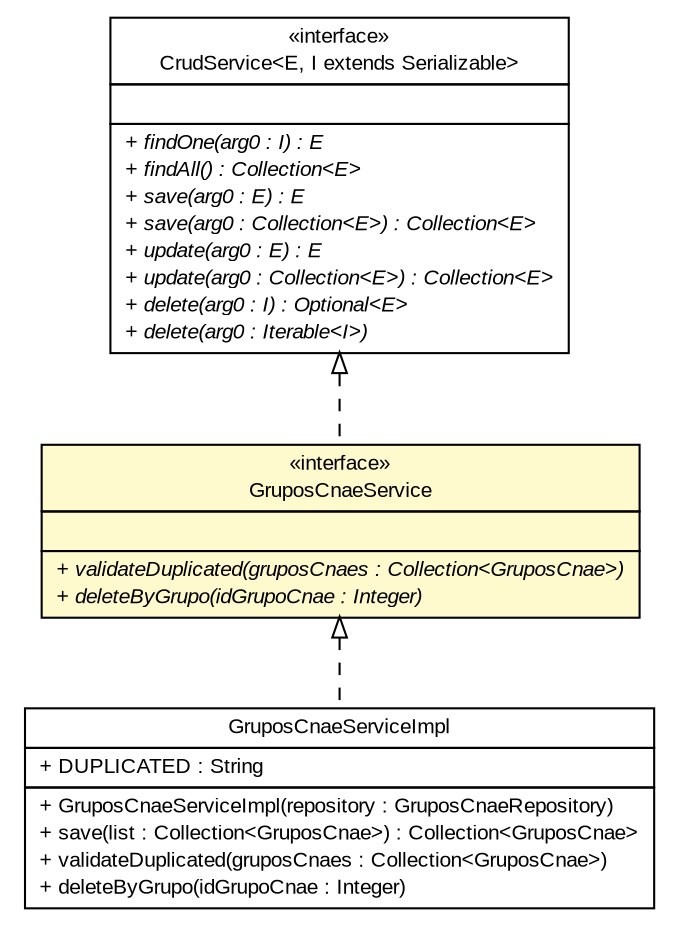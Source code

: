 #!/usr/local/bin/dot
#
# Class diagram 
# Generated by UMLGraph version R5_6 (http://www.umlgraph.org/)
#

digraph G {
	edge [fontname="arial",fontsize=10,labelfontname="arial",labelfontsize=10];
	node [fontname="arial",fontsize=10,shape=plaintext];
	nodesep=0.25;
	ranksep=0.5;
	// br.gov.to.sefaz.arr.parametros.business.service.GruposCnaeService
	c90748 [label=<<table title="br.gov.to.sefaz.arr.parametros.business.service.GruposCnaeService" border="0" cellborder="1" cellspacing="0" cellpadding="2" port="p" bgcolor="lemonChiffon" href="./GruposCnaeService.html">
		<tr><td><table border="0" cellspacing="0" cellpadding="1">
<tr><td align="center" balign="center"> &#171;interface&#187; </td></tr>
<tr><td align="center" balign="center"> GruposCnaeService </td></tr>
		</table></td></tr>
		<tr><td><table border="0" cellspacing="0" cellpadding="1">
<tr><td align="left" balign="left">  </td></tr>
		</table></td></tr>
		<tr><td><table border="0" cellspacing="0" cellpadding="1">
<tr><td align="left" balign="left"><font face="arial italic" point-size="10.0"> + validateDuplicated(gruposCnaes : Collection&lt;GruposCnae&gt;) </font></td></tr>
<tr><td align="left" balign="left"><font face="arial italic" point-size="10.0"> + deleteByGrupo(idGrupoCnae : Integer) </font></td></tr>
		</table></td></tr>
		</table>>, URL="./GruposCnaeService.html", fontname="arial", fontcolor="black", fontsize=10.0];
	// br.gov.to.sefaz.arr.parametros.business.service.impl.GruposCnaeServiceImpl
	c90775 [label=<<table title="br.gov.to.sefaz.arr.parametros.business.service.impl.GruposCnaeServiceImpl" border="0" cellborder="1" cellspacing="0" cellpadding="2" port="p" href="./impl/GruposCnaeServiceImpl.html">
		<tr><td><table border="0" cellspacing="0" cellpadding="1">
<tr><td align="center" balign="center"> GruposCnaeServiceImpl </td></tr>
		</table></td></tr>
		<tr><td><table border="0" cellspacing="0" cellpadding="1">
<tr><td align="left" balign="left"> + DUPLICATED : String </td></tr>
		</table></td></tr>
		<tr><td><table border="0" cellspacing="0" cellpadding="1">
<tr><td align="left" balign="left"> + GruposCnaeServiceImpl(repository : GruposCnaeRepository) </td></tr>
<tr><td align="left" balign="left"> + save(list : Collection&lt;GruposCnae&gt;) : Collection&lt;GruposCnae&gt; </td></tr>
<tr><td align="left" balign="left"> + validateDuplicated(gruposCnaes : Collection&lt;GruposCnae&gt;) </td></tr>
<tr><td align="left" balign="left"> + deleteByGrupo(idGrupoCnae : Integer) </td></tr>
		</table></td></tr>
		</table>>, URL="./impl/GruposCnaeServiceImpl.html", fontname="arial", fontcolor="black", fontsize=10.0];
	//br.gov.to.sefaz.arr.parametros.business.service.GruposCnaeService implements br.gov.to.sefaz.business.service.CrudService<E, I extends java.io.Serializable>
	c91074:p -> c90748:p [dir=back,arrowtail=empty,style=dashed];
	//br.gov.to.sefaz.arr.parametros.business.service.impl.GruposCnaeServiceImpl implements br.gov.to.sefaz.arr.parametros.business.service.GruposCnaeService
	c90748:p -> c90775:p [dir=back,arrowtail=empty,style=dashed];
	// br.gov.to.sefaz.business.service.CrudService<E, I extends java.io.Serializable>
	c91074 [label=<<table title="br.gov.to.sefaz.business.service.CrudService" border="0" cellborder="1" cellspacing="0" cellpadding="2" port="p" href="http://java.sun.com/j2se/1.4.2/docs/api/br/gov/to/sefaz/business/service/CrudService.html">
		<tr><td><table border="0" cellspacing="0" cellpadding="1">
<tr><td align="center" balign="center"> &#171;interface&#187; </td></tr>
<tr><td align="center" balign="center"> CrudService&lt;E, I extends Serializable&gt; </td></tr>
		</table></td></tr>
		<tr><td><table border="0" cellspacing="0" cellpadding="1">
<tr><td align="left" balign="left">  </td></tr>
		</table></td></tr>
		<tr><td><table border="0" cellspacing="0" cellpadding="1">
<tr><td align="left" balign="left"><font face="arial italic" point-size="10.0"> + findOne(arg0 : I) : E </font></td></tr>
<tr><td align="left" balign="left"><font face="arial italic" point-size="10.0"> + findAll() : Collection&lt;E&gt; </font></td></tr>
<tr><td align="left" balign="left"><font face="arial italic" point-size="10.0"> + save(arg0 : E) : E </font></td></tr>
<tr><td align="left" balign="left"><font face="arial italic" point-size="10.0"> + save(arg0 : Collection&lt;E&gt;) : Collection&lt;E&gt; </font></td></tr>
<tr><td align="left" balign="left"><font face="arial italic" point-size="10.0"> + update(arg0 : E) : E </font></td></tr>
<tr><td align="left" balign="left"><font face="arial italic" point-size="10.0"> + update(arg0 : Collection&lt;E&gt;) : Collection&lt;E&gt; </font></td></tr>
<tr><td align="left" balign="left"><font face="arial italic" point-size="10.0"> + delete(arg0 : I) : Optional&lt;E&gt; </font></td></tr>
<tr><td align="left" balign="left"><font face="arial italic" point-size="10.0"> + delete(arg0 : Iterable&lt;I&gt;) </font></td></tr>
		</table></td></tr>
		</table>>, URL="http://java.sun.com/j2se/1.4.2/docs/api/br/gov/to/sefaz/business/service/CrudService.html", fontname="arial", fontcolor="black", fontsize=10.0];
}

